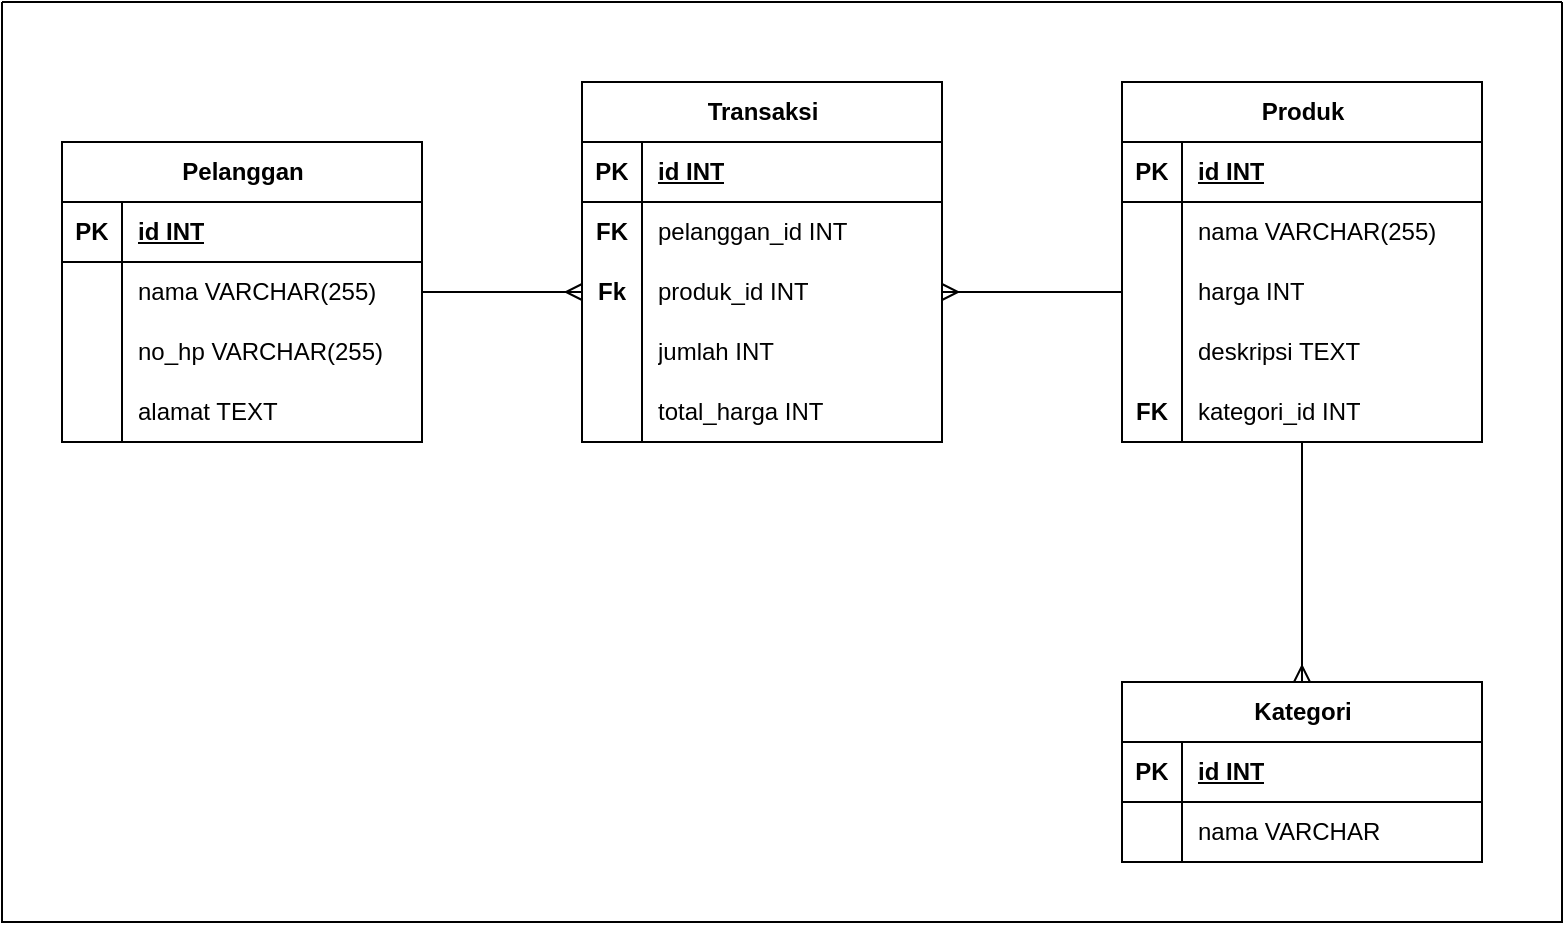<mxfile version="21.2.9" type="device">
  <diagram name="Page-1" id="5AGIEmNBhne45vOEdZzu">
    <mxGraphModel dx="1216" dy="1653" grid="1" gridSize="10" guides="1" tooltips="1" connect="1" arrows="1" fold="1" page="1" pageScale="1" pageWidth="850" pageHeight="1100" math="0" shadow="0">
      <root>
        <mxCell id="0" />
        <mxCell id="1" parent="0" />
        <mxCell id="tZYzVWy8n2UAgCMSJBag-1" value="Pelanggan" style="shape=table;startSize=30;container=1;collapsible=1;childLayout=tableLayout;fixedRows=1;rowLines=0;fontStyle=1;align=center;resizeLast=1;html=1;" parent="1" vertex="1">
          <mxGeometry x="60" y="50" width="180" height="150" as="geometry">
            <mxRectangle x="220" y="60" width="100" height="30" as="alternateBounds" />
          </mxGeometry>
        </mxCell>
        <mxCell id="tZYzVWy8n2UAgCMSJBag-2" value="" style="shape=tableRow;horizontal=0;startSize=0;swimlaneHead=0;swimlaneBody=0;fillColor=none;collapsible=0;dropTarget=0;points=[[0,0.5],[1,0.5]];portConstraint=eastwest;top=0;left=0;right=0;bottom=1;" parent="tZYzVWy8n2UAgCMSJBag-1" vertex="1">
          <mxGeometry y="30" width="180" height="30" as="geometry" />
        </mxCell>
        <mxCell id="tZYzVWy8n2UAgCMSJBag-3" value="PK" style="shape=partialRectangle;connectable=0;fillColor=none;top=0;left=0;bottom=0;right=0;fontStyle=1;overflow=hidden;whiteSpace=wrap;html=1;" parent="tZYzVWy8n2UAgCMSJBag-2" vertex="1">
          <mxGeometry width="30" height="30" as="geometry">
            <mxRectangle width="30" height="30" as="alternateBounds" />
          </mxGeometry>
        </mxCell>
        <mxCell id="tZYzVWy8n2UAgCMSJBag-4" value="id INT" style="shape=partialRectangle;connectable=0;fillColor=none;top=0;left=0;bottom=0;right=0;align=left;spacingLeft=6;fontStyle=5;overflow=hidden;whiteSpace=wrap;html=1;" parent="tZYzVWy8n2UAgCMSJBag-2" vertex="1">
          <mxGeometry x="30" width="150" height="30" as="geometry">
            <mxRectangle width="150" height="30" as="alternateBounds" />
          </mxGeometry>
        </mxCell>
        <mxCell id="tZYzVWy8n2UAgCMSJBag-5" value="" style="shape=tableRow;horizontal=0;startSize=0;swimlaneHead=0;swimlaneBody=0;fillColor=none;collapsible=0;dropTarget=0;points=[[0,0.5],[1,0.5]];portConstraint=eastwest;top=0;left=0;right=0;bottom=0;" parent="tZYzVWy8n2UAgCMSJBag-1" vertex="1">
          <mxGeometry y="60" width="180" height="30" as="geometry" />
        </mxCell>
        <mxCell id="tZYzVWy8n2UAgCMSJBag-6" value="" style="shape=partialRectangle;connectable=0;fillColor=none;top=0;left=0;bottom=0;right=0;editable=1;overflow=hidden;whiteSpace=wrap;html=1;" parent="tZYzVWy8n2UAgCMSJBag-5" vertex="1">
          <mxGeometry width="30" height="30" as="geometry">
            <mxRectangle width="30" height="30" as="alternateBounds" />
          </mxGeometry>
        </mxCell>
        <mxCell id="tZYzVWy8n2UAgCMSJBag-7" value="nama VARCHAR(255)" style="shape=partialRectangle;connectable=0;fillColor=none;top=0;left=0;bottom=0;right=0;align=left;spacingLeft=6;overflow=hidden;whiteSpace=wrap;html=1;" parent="tZYzVWy8n2UAgCMSJBag-5" vertex="1">
          <mxGeometry x="30" width="150" height="30" as="geometry">
            <mxRectangle width="150" height="30" as="alternateBounds" />
          </mxGeometry>
        </mxCell>
        <mxCell id="tZYzVWy8n2UAgCMSJBag-8" value="" style="shape=tableRow;horizontal=0;startSize=0;swimlaneHead=0;swimlaneBody=0;fillColor=none;collapsible=0;dropTarget=0;points=[[0,0.5],[1,0.5]];portConstraint=eastwest;top=0;left=0;right=0;bottom=0;" parent="tZYzVWy8n2UAgCMSJBag-1" vertex="1">
          <mxGeometry y="90" width="180" height="30" as="geometry" />
        </mxCell>
        <mxCell id="tZYzVWy8n2UAgCMSJBag-9" value="" style="shape=partialRectangle;connectable=0;fillColor=none;top=0;left=0;bottom=0;right=0;editable=1;overflow=hidden;whiteSpace=wrap;html=1;" parent="tZYzVWy8n2UAgCMSJBag-8" vertex="1">
          <mxGeometry width="30" height="30" as="geometry">
            <mxRectangle width="30" height="30" as="alternateBounds" />
          </mxGeometry>
        </mxCell>
        <mxCell id="tZYzVWy8n2UAgCMSJBag-10" value="no_hp VARCHAR(255)" style="shape=partialRectangle;connectable=0;fillColor=none;top=0;left=0;bottom=0;right=0;align=left;spacingLeft=6;overflow=hidden;whiteSpace=wrap;html=1;" parent="tZYzVWy8n2UAgCMSJBag-8" vertex="1">
          <mxGeometry x="30" width="150" height="30" as="geometry">
            <mxRectangle width="150" height="30" as="alternateBounds" />
          </mxGeometry>
        </mxCell>
        <mxCell id="tZYzVWy8n2UAgCMSJBag-11" value="" style="shape=tableRow;horizontal=0;startSize=0;swimlaneHead=0;swimlaneBody=0;fillColor=none;collapsible=0;dropTarget=0;points=[[0,0.5],[1,0.5]];portConstraint=eastwest;top=0;left=0;right=0;bottom=0;" parent="tZYzVWy8n2UAgCMSJBag-1" vertex="1">
          <mxGeometry y="120" width="180" height="30" as="geometry" />
        </mxCell>
        <mxCell id="tZYzVWy8n2UAgCMSJBag-12" value="" style="shape=partialRectangle;connectable=0;fillColor=none;top=0;left=0;bottom=0;right=0;editable=1;overflow=hidden;whiteSpace=wrap;html=1;" parent="tZYzVWy8n2UAgCMSJBag-11" vertex="1">
          <mxGeometry width="30" height="30" as="geometry">
            <mxRectangle width="30" height="30" as="alternateBounds" />
          </mxGeometry>
        </mxCell>
        <mxCell id="tZYzVWy8n2UAgCMSJBag-13" value="alamat TEXT" style="shape=partialRectangle;connectable=0;fillColor=none;top=0;left=0;bottom=0;right=0;align=left;spacingLeft=6;overflow=hidden;whiteSpace=wrap;html=1;" parent="tZYzVWy8n2UAgCMSJBag-11" vertex="1">
          <mxGeometry x="30" width="150" height="30" as="geometry">
            <mxRectangle width="150" height="30" as="alternateBounds" />
          </mxGeometry>
        </mxCell>
        <mxCell id="tZYzVWy8n2UAgCMSJBag-27" value="Transaksi" style="shape=table;startSize=30;container=1;collapsible=1;childLayout=tableLayout;fixedRows=1;rowLines=0;fontStyle=1;align=center;resizeLast=1;html=1;" parent="1" vertex="1">
          <mxGeometry x="320" y="20" width="180" height="180" as="geometry">
            <mxRectangle x="400" y="60" width="100" height="30" as="alternateBounds" />
          </mxGeometry>
        </mxCell>
        <mxCell id="tZYzVWy8n2UAgCMSJBag-28" value="" style="shape=tableRow;horizontal=0;startSize=0;swimlaneHead=0;swimlaneBody=0;fillColor=none;collapsible=0;dropTarget=0;points=[[0,0.5],[1,0.5]];portConstraint=eastwest;top=0;left=0;right=0;bottom=1;" parent="tZYzVWy8n2UAgCMSJBag-27" vertex="1">
          <mxGeometry y="30" width="180" height="30" as="geometry" />
        </mxCell>
        <mxCell id="tZYzVWy8n2UAgCMSJBag-29" value="PK" style="shape=partialRectangle;connectable=0;fillColor=none;top=0;left=0;bottom=0;right=0;fontStyle=1;overflow=hidden;whiteSpace=wrap;html=1;" parent="tZYzVWy8n2UAgCMSJBag-28" vertex="1">
          <mxGeometry width="30" height="30" as="geometry">
            <mxRectangle width="30" height="30" as="alternateBounds" />
          </mxGeometry>
        </mxCell>
        <mxCell id="tZYzVWy8n2UAgCMSJBag-30" value="id INT" style="shape=partialRectangle;connectable=0;fillColor=none;top=0;left=0;bottom=0;right=0;align=left;spacingLeft=6;fontStyle=5;overflow=hidden;whiteSpace=wrap;html=1;" parent="tZYzVWy8n2UAgCMSJBag-28" vertex="1">
          <mxGeometry x="30" width="150" height="30" as="geometry">
            <mxRectangle width="150" height="30" as="alternateBounds" />
          </mxGeometry>
        </mxCell>
        <mxCell id="tZYzVWy8n2UAgCMSJBag-31" value="" style="shape=tableRow;horizontal=0;startSize=0;swimlaneHead=0;swimlaneBody=0;fillColor=none;collapsible=0;dropTarget=0;points=[[0,0.5],[1,0.5]];portConstraint=eastwest;top=0;left=0;right=0;bottom=0;" parent="tZYzVWy8n2UAgCMSJBag-27" vertex="1">
          <mxGeometry y="60" width="180" height="30" as="geometry" />
        </mxCell>
        <mxCell id="tZYzVWy8n2UAgCMSJBag-32" value="&lt;b&gt;FK&lt;/b&gt;" style="shape=partialRectangle;connectable=0;fillColor=none;top=0;left=0;bottom=0;right=0;editable=1;overflow=hidden;whiteSpace=wrap;html=1;" parent="tZYzVWy8n2UAgCMSJBag-31" vertex="1">
          <mxGeometry width="30" height="30" as="geometry">
            <mxRectangle width="30" height="30" as="alternateBounds" />
          </mxGeometry>
        </mxCell>
        <mxCell id="tZYzVWy8n2UAgCMSJBag-33" value="pelanggan_id INT" style="shape=partialRectangle;connectable=0;fillColor=none;top=0;left=0;bottom=0;right=0;align=left;spacingLeft=6;overflow=hidden;whiteSpace=wrap;html=1;" parent="tZYzVWy8n2UAgCMSJBag-31" vertex="1">
          <mxGeometry x="30" width="150" height="30" as="geometry">
            <mxRectangle width="150" height="30" as="alternateBounds" />
          </mxGeometry>
        </mxCell>
        <mxCell id="tZYzVWy8n2UAgCMSJBag-34" value="" style="shape=tableRow;horizontal=0;startSize=0;swimlaneHead=0;swimlaneBody=0;fillColor=none;collapsible=0;dropTarget=0;points=[[0,0.5],[1,0.5]];portConstraint=eastwest;top=0;left=0;right=0;bottom=0;" parent="tZYzVWy8n2UAgCMSJBag-27" vertex="1">
          <mxGeometry y="90" width="180" height="30" as="geometry" />
        </mxCell>
        <mxCell id="tZYzVWy8n2UAgCMSJBag-35" value="&lt;b&gt;Fk&lt;/b&gt;" style="shape=partialRectangle;connectable=0;fillColor=none;top=0;left=0;bottom=0;right=0;editable=1;overflow=hidden;whiteSpace=wrap;html=1;" parent="tZYzVWy8n2UAgCMSJBag-34" vertex="1">
          <mxGeometry width="30" height="30" as="geometry">
            <mxRectangle width="30" height="30" as="alternateBounds" />
          </mxGeometry>
        </mxCell>
        <mxCell id="tZYzVWy8n2UAgCMSJBag-36" value="produk_id INT" style="shape=partialRectangle;connectable=0;fillColor=none;top=0;left=0;bottom=0;right=0;align=left;spacingLeft=6;overflow=hidden;whiteSpace=wrap;html=1;" parent="tZYzVWy8n2UAgCMSJBag-34" vertex="1">
          <mxGeometry x="30" width="150" height="30" as="geometry">
            <mxRectangle width="150" height="30" as="alternateBounds" />
          </mxGeometry>
        </mxCell>
        <mxCell id="tZYzVWy8n2UAgCMSJBag-37" value="" style="shape=tableRow;horizontal=0;startSize=0;swimlaneHead=0;swimlaneBody=0;fillColor=none;collapsible=0;dropTarget=0;points=[[0,0.5],[1,0.5]];portConstraint=eastwest;top=0;left=0;right=0;bottom=0;" parent="tZYzVWy8n2UAgCMSJBag-27" vertex="1">
          <mxGeometry y="120" width="180" height="30" as="geometry" />
        </mxCell>
        <mxCell id="tZYzVWy8n2UAgCMSJBag-38" value="" style="shape=partialRectangle;connectable=0;fillColor=none;top=0;left=0;bottom=0;right=0;editable=1;overflow=hidden;whiteSpace=wrap;html=1;" parent="tZYzVWy8n2UAgCMSJBag-37" vertex="1">
          <mxGeometry width="30" height="30" as="geometry">
            <mxRectangle width="30" height="30" as="alternateBounds" />
          </mxGeometry>
        </mxCell>
        <mxCell id="tZYzVWy8n2UAgCMSJBag-39" value="jumlah INT" style="shape=partialRectangle;connectable=0;fillColor=none;top=0;left=0;bottom=0;right=0;align=left;spacingLeft=6;overflow=hidden;whiteSpace=wrap;html=1;" parent="tZYzVWy8n2UAgCMSJBag-37" vertex="1">
          <mxGeometry x="30" width="150" height="30" as="geometry">
            <mxRectangle width="150" height="30" as="alternateBounds" />
          </mxGeometry>
        </mxCell>
        <mxCell id="tZYzVWy8n2UAgCMSJBag-40" value="" style="shape=tableRow;horizontal=0;startSize=0;swimlaneHead=0;swimlaneBody=0;fillColor=none;collapsible=0;dropTarget=0;points=[[0,0.5],[1,0.5]];portConstraint=eastwest;top=0;left=0;right=0;bottom=0;" parent="tZYzVWy8n2UAgCMSJBag-27" vertex="1">
          <mxGeometry y="150" width="180" height="30" as="geometry" />
        </mxCell>
        <mxCell id="tZYzVWy8n2UAgCMSJBag-41" value="" style="shape=partialRectangle;connectable=0;fillColor=none;top=0;left=0;bottom=0;right=0;editable=1;overflow=hidden;whiteSpace=wrap;html=1;" parent="tZYzVWy8n2UAgCMSJBag-40" vertex="1">
          <mxGeometry width="30" height="30" as="geometry">
            <mxRectangle width="30" height="30" as="alternateBounds" />
          </mxGeometry>
        </mxCell>
        <mxCell id="tZYzVWy8n2UAgCMSJBag-42" value="total_harga INT" style="shape=partialRectangle;connectable=0;fillColor=none;top=0;left=0;bottom=0;right=0;align=left;spacingLeft=6;overflow=hidden;whiteSpace=wrap;html=1;" parent="tZYzVWy8n2UAgCMSJBag-40" vertex="1">
          <mxGeometry x="30" width="150" height="30" as="geometry">
            <mxRectangle width="150" height="30" as="alternateBounds" />
          </mxGeometry>
        </mxCell>
        <mxCell id="tZYzVWy8n2UAgCMSJBag-45" value="Produk" style="shape=table;startSize=30;container=1;collapsible=1;childLayout=tableLayout;fixedRows=1;rowLines=0;fontStyle=1;align=center;resizeLast=1;html=1;" parent="1" vertex="1">
          <mxGeometry x="590" y="20" width="180" height="180" as="geometry">
            <mxRectangle x="580" y="60" width="80" height="30" as="alternateBounds" />
          </mxGeometry>
        </mxCell>
        <mxCell id="tZYzVWy8n2UAgCMSJBag-46" value="" style="shape=tableRow;horizontal=0;startSize=0;swimlaneHead=0;swimlaneBody=0;fillColor=none;collapsible=0;dropTarget=0;points=[[0,0.5],[1,0.5]];portConstraint=eastwest;top=0;left=0;right=0;bottom=1;" parent="tZYzVWy8n2UAgCMSJBag-45" vertex="1">
          <mxGeometry y="30" width="180" height="30" as="geometry" />
        </mxCell>
        <mxCell id="tZYzVWy8n2UAgCMSJBag-47" value="PK" style="shape=partialRectangle;connectable=0;fillColor=none;top=0;left=0;bottom=0;right=0;fontStyle=1;overflow=hidden;whiteSpace=wrap;html=1;" parent="tZYzVWy8n2UAgCMSJBag-46" vertex="1">
          <mxGeometry width="30" height="30" as="geometry">
            <mxRectangle width="30" height="30" as="alternateBounds" />
          </mxGeometry>
        </mxCell>
        <mxCell id="tZYzVWy8n2UAgCMSJBag-48" value="id INT" style="shape=partialRectangle;connectable=0;fillColor=none;top=0;left=0;bottom=0;right=0;align=left;spacingLeft=6;fontStyle=5;overflow=hidden;whiteSpace=wrap;html=1;" parent="tZYzVWy8n2UAgCMSJBag-46" vertex="1">
          <mxGeometry x="30" width="150" height="30" as="geometry">
            <mxRectangle width="150" height="30" as="alternateBounds" />
          </mxGeometry>
        </mxCell>
        <mxCell id="tZYzVWy8n2UAgCMSJBag-49" value="" style="shape=tableRow;horizontal=0;startSize=0;swimlaneHead=0;swimlaneBody=0;fillColor=none;collapsible=0;dropTarget=0;points=[[0,0.5],[1,0.5]];portConstraint=eastwest;top=0;left=0;right=0;bottom=0;" parent="tZYzVWy8n2UAgCMSJBag-45" vertex="1">
          <mxGeometry y="60" width="180" height="30" as="geometry" />
        </mxCell>
        <mxCell id="tZYzVWy8n2UAgCMSJBag-50" value="" style="shape=partialRectangle;connectable=0;fillColor=none;top=0;left=0;bottom=0;right=0;editable=1;overflow=hidden;whiteSpace=wrap;html=1;" parent="tZYzVWy8n2UAgCMSJBag-49" vertex="1">
          <mxGeometry width="30" height="30" as="geometry">
            <mxRectangle width="30" height="30" as="alternateBounds" />
          </mxGeometry>
        </mxCell>
        <mxCell id="tZYzVWy8n2UAgCMSJBag-51" value="nama VARCHAR(255)" style="shape=partialRectangle;connectable=0;fillColor=none;top=0;left=0;bottom=0;right=0;align=left;spacingLeft=6;overflow=hidden;whiteSpace=wrap;html=1;" parent="tZYzVWy8n2UAgCMSJBag-49" vertex="1">
          <mxGeometry x="30" width="150" height="30" as="geometry">
            <mxRectangle width="150" height="30" as="alternateBounds" />
          </mxGeometry>
        </mxCell>
        <mxCell id="tZYzVWy8n2UAgCMSJBag-52" value="" style="shape=tableRow;horizontal=0;startSize=0;swimlaneHead=0;swimlaneBody=0;fillColor=none;collapsible=0;dropTarget=0;points=[[0,0.5],[1,0.5]];portConstraint=eastwest;top=0;left=0;right=0;bottom=0;" parent="tZYzVWy8n2UAgCMSJBag-45" vertex="1">
          <mxGeometry y="90" width="180" height="30" as="geometry" />
        </mxCell>
        <mxCell id="tZYzVWy8n2UAgCMSJBag-53" value="" style="shape=partialRectangle;connectable=0;fillColor=none;top=0;left=0;bottom=0;right=0;editable=1;overflow=hidden;whiteSpace=wrap;html=1;" parent="tZYzVWy8n2UAgCMSJBag-52" vertex="1">
          <mxGeometry width="30" height="30" as="geometry">
            <mxRectangle width="30" height="30" as="alternateBounds" />
          </mxGeometry>
        </mxCell>
        <mxCell id="tZYzVWy8n2UAgCMSJBag-54" value="harga INT" style="shape=partialRectangle;connectable=0;fillColor=none;top=0;left=0;bottom=0;right=0;align=left;spacingLeft=6;overflow=hidden;whiteSpace=wrap;html=1;" parent="tZYzVWy8n2UAgCMSJBag-52" vertex="1">
          <mxGeometry x="30" width="150" height="30" as="geometry">
            <mxRectangle width="150" height="30" as="alternateBounds" />
          </mxGeometry>
        </mxCell>
        <mxCell id="tZYzVWy8n2UAgCMSJBag-55" value="" style="shape=tableRow;horizontal=0;startSize=0;swimlaneHead=0;swimlaneBody=0;fillColor=none;collapsible=0;dropTarget=0;points=[[0,0.5],[1,0.5]];portConstraint=eastwest;top=0;left=0;right=0;bottom=0;" parent="tZYzVWy8n2UAgCMSJBag-45" vertex="1">
          <mxGeometry y="120" width="180" height="30" as="geometry" />
        </mxCell>
        <mxCell id="tZYzVWy8n2UAgCMSJBag-56" value="" style="shape=partialRectangle;connectable=0;fillColor=none;top=0;left=0;bottom=0;right=0;editable=1;overflow=hidden;whiteSpace=wrap;html=1;" parent="tZYzVWy8n2UAgCMSJBag-55" vertex="1">
          <mxGeometry width="30" height="30" as="geometry">
            <mxRectangle width="30" height="30" as="alternateBounds" />
          </mxGeometry>
        </mxCell>
        <mxCell id="tZYzVWy8n2UAgCMSJBag-57" value="deskripsi TEXT" style="shape=partialRectangle;connectable=0;fillColor=none;top=0;left=0;bottom=0;right=0;align=left;spacingLeft=6;overflow=hidden;whiteSpace=wrap;html=1;" parent="tZYzVWy8n2UAgCMSJBag-55" vertex="1">
          <mxGeometry x="30" width="150" height="30" as="geometry">
            <mxRectangle width="150" height="30" as="alternateBounds" />
          </mxGeometry>
        </mxCell>
        <mxCell id="tZYzVWy8n2UAgCMSJBag-58" value="" style="shape=tableRow;horizontal=0;startSize=0;swimlaneHead=0;swimlaneBody=0;fillColor=none;collapsible=0;dropTarget=0;points=[[0,0.5],[1,0.5]];portConstraint=eastwest;top=0;left=0;right=0;bottom=0;" parent="tZYzVWy8n2UAgCMSJBag-45" vertex="1">
          <mxGeometry y="150" width="180" height="30" as="geometry" />
        </mxCell>
        <mxCell id="tZYzVWy8n2UAgCMSJBag-59" value="&lt;b&gt;FK&lt;/b&gt;" style="shape=partialRectangle;connectable=0;fillColor=none;top=0;left=0;bottom=0;right=0;editable=1;overflow=hidden;whiteSpace=wrap;html=1;" parent="tZYzVWy8n2UAgCMSJBag-58" vertex="1">
          <mxGeometry width="30" height="30" as="geometry">
            <mxRectangle width="30" height="30" as="alternateBounds" />
          </mxGeometry>
        </mxCell>
        <mxCell id="tZYzVWy8n2UAgCMSJBag-60" value="kategori_id INT" style="shape=partialRectangle;connectable=0;fillColor=none;top=0;left=0;bottom=0;right=0;align=left;spacingLeft=6;overflow=hidden;whiteSpace=wrap;html=1;" parent="tZYzVWy8n2UAgCMSJBag-58" vertex="1">
          <mxGeometry x="30" width="150" height="30" as="geometry">
            <mxRectangle width="150" height="30" as="alternateBounds" />
          </mxGeometry>
        </mxCell>
        <mxCell id="tZYzVWy8n2UAgCMSJBag-64" value="Kategori" style="shape=table;startSize=30;container=1;collapsible=1;childLayout=tableLayout;fixedRows=1;rowLines=0;fontStyle=1;align=center;resizeLast=1;html=1;" parent="1" vertex="1">
          <mxGeometry x="590" y="320" width="180" height="90" as="geometry">
            <mxRectangle x="635" y="330" width="90" height="30" as="alternateBounds" />
          </mxGeometry>
        </mxCell>
        <mxCell id="tZYzVWy8n2UAgCMSJBag-65" value="" style="shape=tableRow;horizontal=0;startSize=0;swimlaneHead=0;swimlaneBody=0;fillColor=none;collapsible=0;dropTarget=0;points=[[0,0.5],[1,0.5]];portConstraint=eastwest;top=0;left=0;right=0;bottom=1;" parent="tZYzVWy8n2UAgCMSJBag-64" vertex="1">
          <mxGeometry y="30" width="180" height="30" as="geometry" />
        </mxCell>
        <mxCell id="tZYzVWy8n2UAgCMSJBag-66" value="PK" style="shape=partialRectangle;connectable=0;fillColor=none;top=0;left=0;bottom=0;right=0;fontStyle=1;overflow=hidden;whiteSpace=wrap;html=1;" parent="tZYzVWy8n2UAgCMSJBag-65" vertex="1">
          <mxGeometry width="30" height="30" as="geometry">
            <mxRectangle width="30" height="30" as="alternateBounds" />
          </mxGeometry>
        </mxCell>
        <mxCell id="tZYzVWy8n2UAgCMSJBag-67" value="id INT" style="shape=partialRectangle;connectable=0;fillColor=none;top=0;left=0;bottom=0;right=0;align=left;spacingLeft=6;fontStyle=5;overflow=hidden;whiteSpace=wrap;html=1;" parent="tZYzVWy8n2UAgCMSJBag-65" vertex="1">
          <mxGeometry x="30" width="150" height="30" as="geometry">
            <mxRectangle width="150" height="30" as="alternateBounds" />
          </mxGeometry>
        </mxCell>
        <mxCell id="tZYzVWy8n2UAgCMSJBag-68" value="" style="shape=tableRow;horizontal=0;startSize=0;swimlaneHead=0;swimlaneBody=0;fillColor=none;collapsible=0;dropTarget=0;points=[[0,0.5],[1,0.5]];portConstraint=eastwest;top=0;left=0;right=0;bottom=0;" parent="tZYzVWy8n2UAgCMSJBag-64" vertex="1">
          <mxGeometry y="60" width="180" height="30" as="geometry" />
        </mxCell>
        <mxCell id="tZYzVWy8n2UAgCMSJBag-69" value="" style="shape=partialRectangle;connectable=0;fillColor=none;top=0;left=0;bottom=0;right=0;editable=1;overflow=hidden;whiteSpace=wrap;html=1;" parent="tZYzVWy8n2UAgCMSJBag-68" vertex="1">
          <mxGeometry width="30" height="30" as="geometry">
            <mxRectangle width="30" height="30" as="alternateBounds" />
          </mxGeometry>
        </mxCell>
        <mxCell id="tZYzVWy8n2UAgCMSJBag-70" value="nama VARCHAR" style="shape=partialRectangle;connectable=0;fillColor=none;top=0;left=0;bottom=0;right=0;align=left;spacingLeft=6;overflow=hidden;whiteSpace=wrap;html=1;" parent="tZYzVWy8n2UAgCMSJBag-68" vertex="1">
          <mxGeometry x="30" width="150" height="30" as="geometry">
            <mxRectangle width="150" height="30" as="alternateBounds" />
          </mxGeometry>
        </mxCell>
        <mxCell id="tZYzVWy8n2UAgCMSJBag-80" value="" style="fontSize=12;html=1;endArrow=ERmany;rounded=0;entryX=0;entryY=0.5;entryDx=0;entryDy=0;exitX=1;exitY=0.5;exitDx=0;exitDy=0;" parent="1" source="tZYzVWy8n2UAgCMSJBag-1" target="tZYzVWy8n2UAgCMSJBag-34" edge="1">
          <mxGeometry width="100" height="100" relative="1" as="geometry">
            <mxPoint x="280" y="60" as="sourcePoint" />
            <mxPoint x="650" y="170" as="targetPoint" />
          </mxGeometry>
        </mxCell>
        <mxCell id="tZYzVWy8n2UAgCMSJBag-81" value="" style="fontSize=12;html=1;endArrow=ERmany;rounded=0;entryX=1;entryY=0.5;entryDx=0;entryDy=0;exitX=0;exitY=0.5;exitDx=0;exitDy=0;" parent="1" source="tZYzVWy8n2UAgCMSJBag-52" target="tZYzVWy8n2UAgCMSJBag-34" edge="1">
          <mxGeometry width="100" height="100" relative="1" as="geometry">
            <mxPoint x="550" y="270" as="sourcePoint" />
            <mxPoint x="650" y="170" as="targetPoint" />
          </mxGeometry>
        </mxCell>
        <mxCell id="tZYzVWy8n2UAgCMSJBag-88" value="" style="fontSize=12;html=1;endArrow=ERmany;rounded=0;exitX=0.5;exitY=1;exitDx=0;exitDy=0;entryX=0.5;entryY=0;entryDx=0;entryDy=0;" parent="1" source="tZYzVWy8n2UAgCMSJBag-45" target="tZYzVWy8n2UAgCMSJBag-64" edge="1">
          <mxGeometry width="100" height="100" relative="1" as="geometry">
            <mxPoint x="490" y="160" as="sourcePoint" />
            <mxPoint x="730" y="160" as="targetPoint" />
          </mxGeometry>
        </mxCell>
        <mxCell id="tZYzVWy8n2UAgCMSJBag-91" value="" style="swimlane;startSize=0;" parent="1" vertex="1">
          <mxGeometry x="30" y="-20" width="780" height="460" as="geometry" />
        </mxCell>
      </root>
    </mxGraphModel>
  </diagram>
</mxfile>
